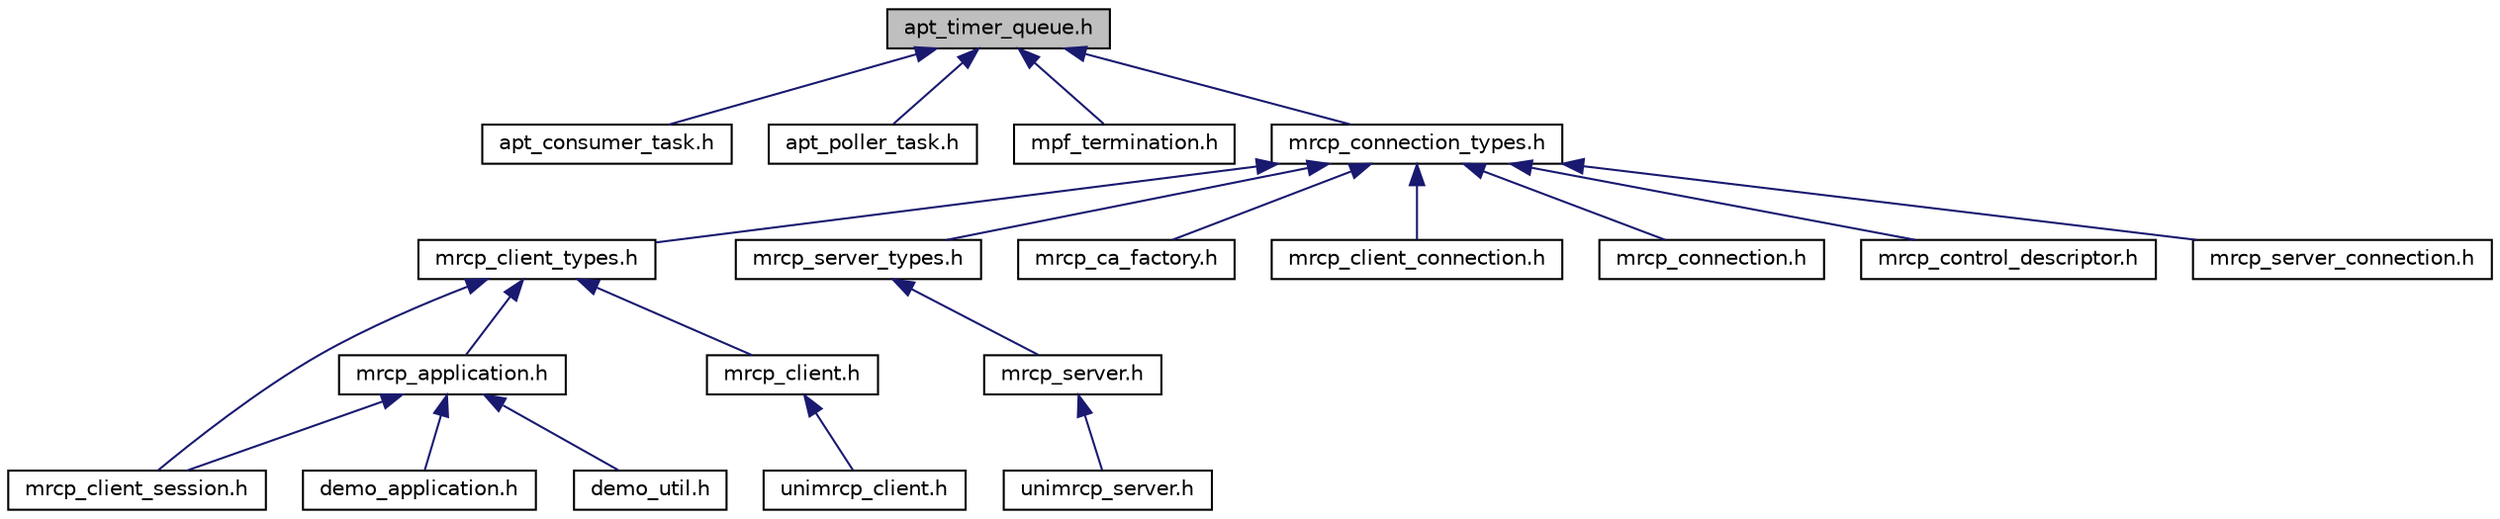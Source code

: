 digraph "apt_timer_queue.h"
{
  edge [fontname="Helvetica",fontsize="10",labelfontname="Helvetica",labelfontsize="10"];
  node [fontname="Helvetica",fontsize="10",shape=record];
  Node5 [label="apt_timer_queue.h",height=0.2,width=0.4,color="black", fillcolor="grey75", style="filled", fontcolor="black"];
  Node5 -> Node6 [dir="back",color="midnightblue",fontsize="10",style="solid",fontname="Helvetica"];
  Node6 [label="apt_consumer_task.h",height=0.2,width=0.4,color="black", fillcolor="white", style="filled",URL="$apt__consumer__task_8h.html",tooltip="Consumer Task Definition. "];
  Node5 -> Node7 [dir="back",color="midnightblue",fontsize="10",style="solid",fontname="Helvetica"];
  Node7 [label="apt_poller_task.h",height=0.2,width=0.4,color="black", fillcolor="white", style="filled",URL="$apt__poller__task_8h.html",tooltip="Poller Task. "];
  Node5 -> Node8 [dir="back",color="midnightblue",fontsize="10",style="solid",fontname="Helvetica"];
  Node8 [label="mpf_termination.h",height=0.2,width=0.4,color="black", fillcolor="white", style="filled",URL="$mpf__termination_8h.html",tooltip="MPF Termination. "];
  Node5 -> Node9 [dir="back",color="midnightblue",fontsize="10",style="solid",fontname="Helvetica"];
  Node9 [label="mrcp_connection_types.h",height=0.2,width=0.4,color="black", fillcolor="white", style="filled",URL="$mrcp__connection__types_8h.html",tooltip="MRCP Connection Types Declaration. "];
  Node9 -> Node10 [dir="back",color="midnightblue",fontsize="10",style="solid",fontname="Helvetica"];
  Node10 [label="mrcp_client_types.h",height=0.2,width=0.4,color="black", fillcolor="white", style="filled",URL="$mrcp__client__types_8h.html",tooltip="MRCP Client Types. "];
  Node10 -> Node11 [dir="back",color="midnightblue",fontsize="10",style="solid",fontname="Helvetica"];
  Node11 [label="mrcp_application.h",height=0.2,width=0.4,color="black", fillcolor="white", style="filled",URL="$mrcp__application_8h.html",tooltip="MRCP User Level Application Interface. "];
  Node11 -> Node12 [dir="back",color="midnightblue",fontsize="10",style="solid",fontname="Helvetica"];
  Node12 [label="mrcp_client_session.h",height=0.2,width=0.4,color="black", fillcolor="white", style="filled",URL="$mrcp__client__session_8h.html",tooltip="MRCP Client Session. "];
  Node11 -> Node13 [dir="back",color="midnightblue",fontsize="10",style="solid",fontname="Helvetica"];
  Node13 [label="demo_application.h",height=0.2,width=0.4,color="black", fillcolor="white", style="filled",URL="$demo__application_8h.html",tooltip="Demo MRCP Application. "];
  Node11 -> Node14 [dir="back",color="midnightblue",fontsize="10",style="solid",fontname="Helvetica"];
  Node14 [label="demo_util.h",height=0.2,width=0.4,color="black", fillcolor="white", style="filled",URL="$demo__util_8h.html",tooltip="Demo MRCP Utilities. "];
  Node10 -> Node15 [dir="back",color="midnightblue",fontsize="10",style="solid",fontname="Helvetica"];
  Node15 [label="mrcp_client.h",height=0.2,width=0.4,color="black", fillcolor="white", style="filled",URL="$mrcp__client_8h.html",tooltip="MRCP Client. "];
  Node15 -> Node16 [dir="back",color="midnightblue",fontsize="10",style="solid",fontname="Helvetica"];
  Node16 [label="unimrcp_client.h",height=0.2,width=0.4,color="black", fillcolor="white", style="filled",URL="$unimrcp__client_8h.html",tooltip="UniMRCP Client. "];
  Node10 -> Node12 [dir="back",color="midnightblue",fontsize="10",style="solid",fontname="Helvetica"];
  Node9 -> Node17 [dir="back",color="midnightblue",fontsize="10",style="solid",fontname="Helvetica"];
  Node17 [label="mrcp_server_types.h",height=0.2,width=0.4,color="black", fillcolor="white", style="filled",URL="$mrcp__server__types_8h.html",tooltip="MRCP Server Types. "];
  Node17 -> Node18 [dir="back",color="midnightblue",fontsize="10",style="solid",fontname="Helvetica"];
  Node18 [label="mrcp_server.h",height=0.2,width=0.4,color="black", fillcolor="white", style="filled",URL="$mrcp__server_8h.html",tooltip="MRCP Server. "];
  Node18 -> Node19 [dir="back",color="midnightblue",fontsize="10",style="solid",fontname="Helvetica"];
  Node19 [label="unimrcp_server.h",height=0.2,width=0.4,color="black", fillcolor="white", style="filled",URL="$unimrcp__server_8h.html",tooltip="UniMRCP Server. "];
  Node9 -> Node20 [dir="back",color="midnightblue",fontsize="10",style="solid",fontname="Helvetica"];
  Node20 [label="mrcp_ca_factory.h",height=0.2,width=0.4,color="black", fillcolor="white", style="filled",URL="$mrcp__ca__factory_8h.html",tooltip="Factory of MRCPv2 Connection Agents. "];
  Node9 -> Node21 [dir="back",color="midnightblue",fontsize="10",style="solid",fontname="Helvetica"];
  Node21 [label="mrcp_client_connection.h",height=0.2,width=0.4,color="black", fillcolor="white", style="filled",URL="$mrcp__client__connection_8h.html",tooltip="MRCPv2 Client Connection. "];
  Node9 -> Node22 [dir="back",color="midnightblue",fontsize="10",style="solid",fontname="Helvetica"];
  Node22 [label="mrcp_connection.h",height=0.2,width=0.4,color="black", fillcolor="white", style="filled",URL="$mrcp__connection_8h.html",tooltip="MRCP Connection. "];
  Node9 -> Node23 [dir="back",color="midnightblue",fontsize="10",style="solid",fontname="Helvetica"];
  Node23 [label="mrcp_control_descriptor.h",height=0.2,width=0.4,color="black", fillcolor="white", style="filled",URL="$mrcp__control__descriptor_8h.html",tooltip="MRCPv2 Control Descriptor. "];
  Node9 -> Node24 [dir="back",color="midnightblue",fontsize="10",style="solid",fontname="Helvetica"];
  Node24 [label="mrcp_server_connection.h",height=0.2,width=0.4,color="black", fillcolor="white", style="filled",URL="$mrcp__server__connection_8h.html",tooltip="MRCPv2 Server Connection. "];
}
